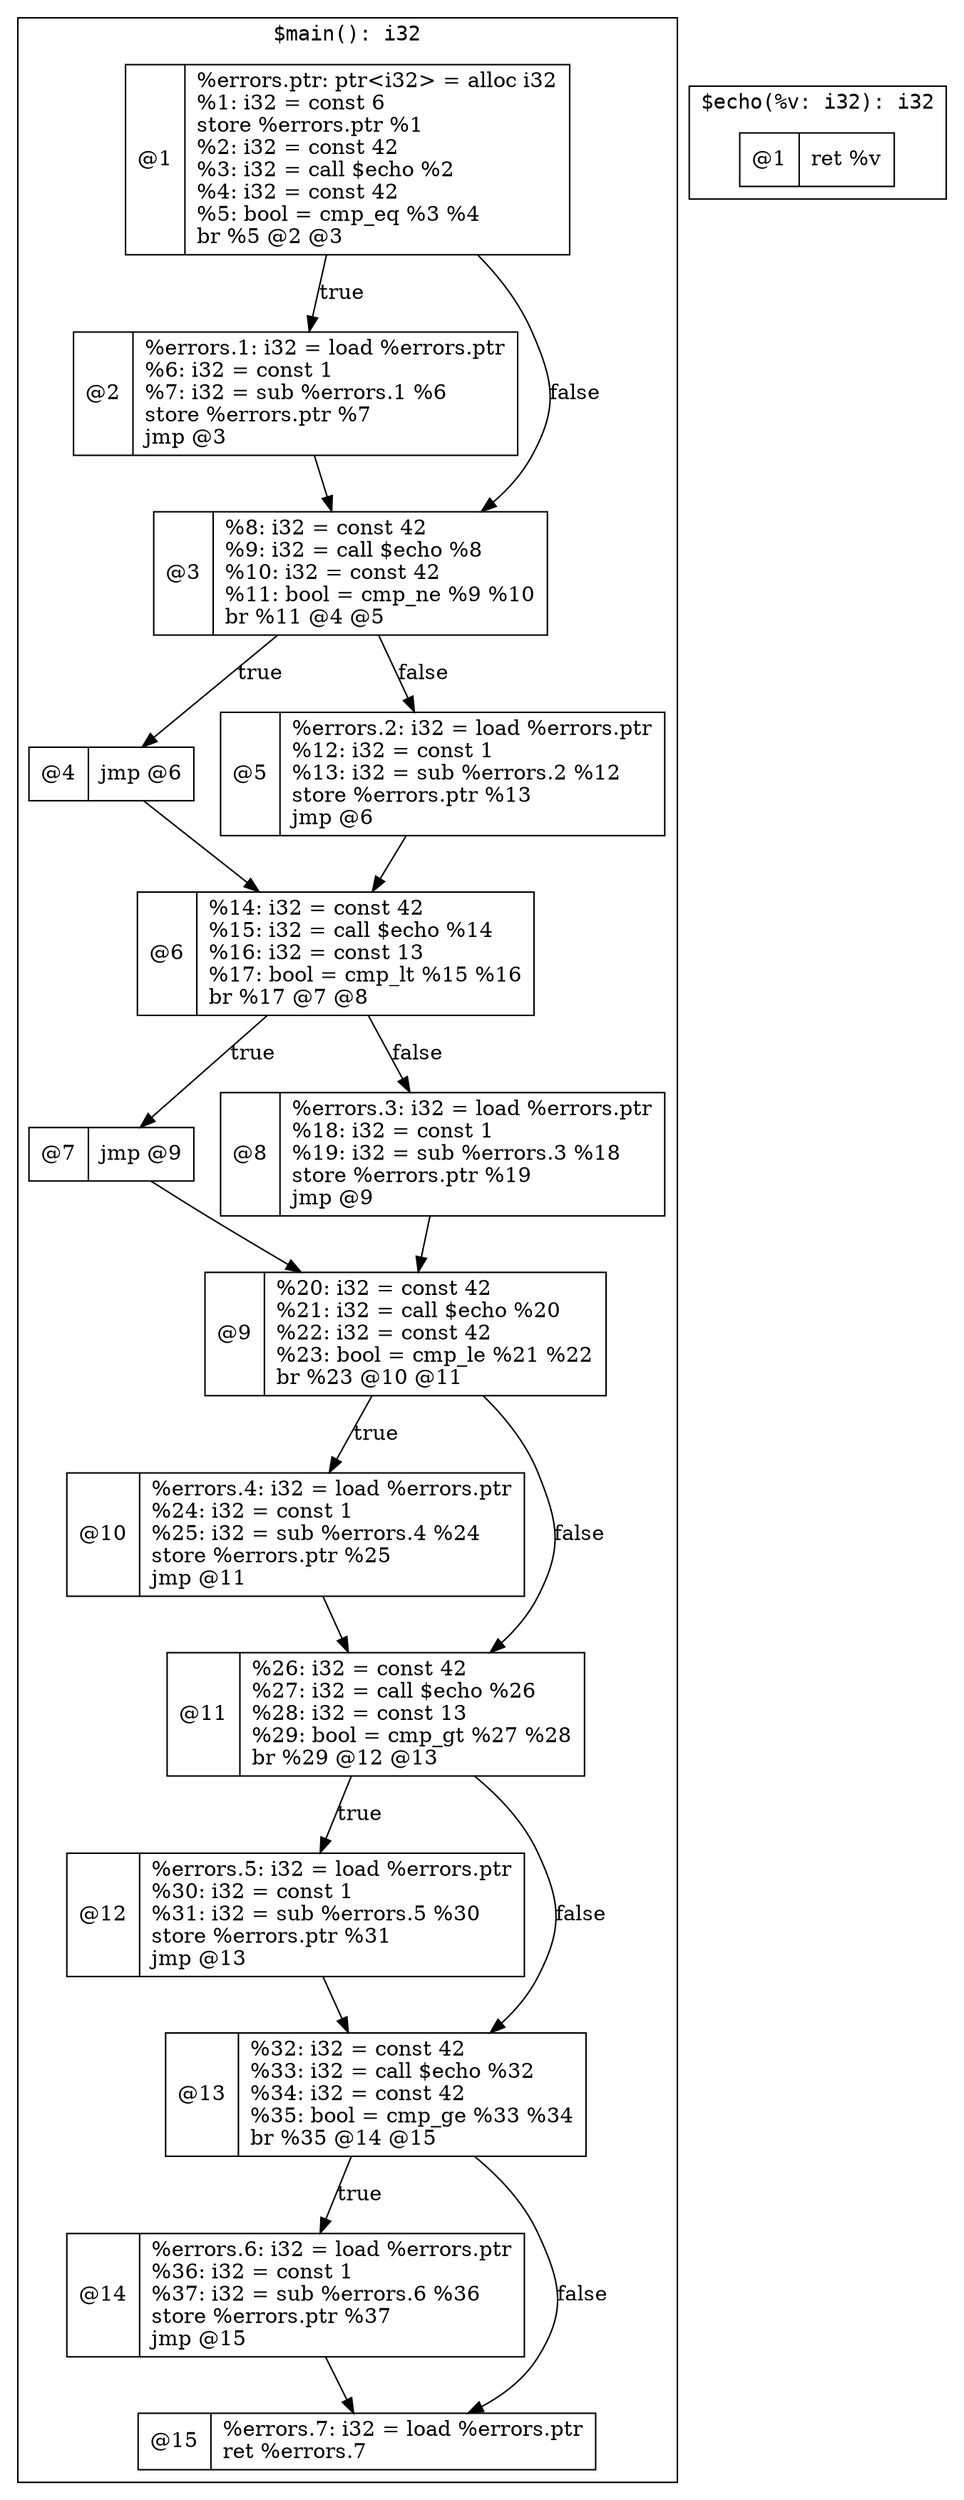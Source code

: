 digraph {
   fontname=monospace
   node [shape=record]

   subgraph cluster_0 {
      label="$main(): i32"

      "$main@1" [label="@1|%errors.ptr: ptr&lt;i32&gt; = alloc i32\l%1: i32 = const 6\lstore %errors.ptr %1\l%2: i32 = const 42\l%3: i32 = call $echo %2\l%4: i32 = const 42\l%5: bool = cmp_eq %3 %4\lbr %5 @2 @3\l"]
      "$main@1" -> "$main@2" [label="true"]
      "$main@1" -> "$main@3" [label="false"]

      "$main@2" [label="@2|%errors.1: i32 = load %errors.ptr\l%6: i32 = const 1\l%7: i32 = sub %errors.1 %6\lstore %errors.ptr %7\ljmp @3\l"]
      "$main@2" -> "$main@3"

      "$main@3" [label="@3|%8: i32 = const 42\l%9: i32 = call $echo %8\l%10: i32 = const 42\l%11: bool = cmp_ne %9 %10\lbr %11 @4 @5\l"]
      "$main@3" -> "$main@4" [label="true"]
      "$main@3" -> "$main@5" [label="false"]

      "$main@4" [label="@4|jmp @6\l"]
      "$main@4" -> "$main@6"

      "$main@5" [label="@5|%errors.2: i32 = load %errors.ptr\l%12: i32 = const 1\l%13: i32 = sub %errors.2 %12\lstore %errors.ptr %13\ljmp @6\l"]
      "$main@5" -> "$main@6"

      "$main@6" [label="@6|%14: i32 = const 42\l%15: i32 = call $echo %14\l%16: i32 = const 13\l%17: bool = cmp_lt %15 %16\lbr %17 @7 @8\l"]
      "$main@6" -> "$main@7" [label="true"]
      "$main@6" -> "$main@8" [label="false"]

      "$main@7" [label="@7|jmp @9\l"]
      "$main@7" -> "$main@9"

      "$main@8" [label="@8|%errors.3: i32 = load %errors.ptr\l%18: i32 = const 1\l%19: i32 = sub %errors.3 %18\lstore %errors.ptr %19\ljmp @9\l"]
      "$main@8" -> "$main@9"

      "$main@9" [label="@9|%20: i32 = const 42\l%21: i32 = call $echo %20\l%22: i32 = const 42\l%23: bool = cmp_le %21 %22\lbr %23 @10 @11\l"]
      "$main@9" -> "$main@10" [label="true"]
      "$main@9" -> "$main@11" [label="false"]

      "$main@10" [label="@10|%errors.4: i32 = load %errors.ptr\l%24: i32 = const 1\l%25: i32 = sub %errors.4 %24\lstore %errors.ptr %25\ljmp @11\l"]
      "$main@10" -> "$main@11"

      "$main@11" [label="@11|%26: i32 = const 42\l%27: i32 = call $echo %26\l%28: i32 = const 13\l%29: bool = cmp_gt %27 %28\lbr %29 @12 @13\l"]
      "$main@11" -> "$main@12" [label="true"]
      "$main@11" -> "$main@13" [label="false"]

      "$main@12" [label="@12|%errors.5: i32 = load %errors.ptr\l%30: i32 = const 1\l%31: i32 = sub %errors.5 %30\lstore %errors.ptr %31\ljmp @13\l"]
      "$main@12" -> "$main@13"

      "$main@13" [label="@13|%32: i32 = const 42\l%33: i32 = call $echo %32\l%34: i32 = const 42\l%35: bool = cmp_ge %33 %34\lbr %35 @14 @15\l"]
      "$main@13" -> "$main@14" [label="true"]
      "$main@13" -> "$main@15" [label="false"]

      "$main@14" [label="@14|%errors.6: i32 = load %errors.ptr\l%36: i32 = const 1\l%37: i32 = sub %errors.6 %36\lstore %errors.ptr %37\ljmp @15\l"]
      "$main@14" -> "$main@15"

      "$main@15" [label="@15|%errors.7: i32 = load %errors.ptr\lret %errors.7\l"]
   }

   subgraph cluster_1 {
      label="$echo(%v: i32): i32"

      "$echo@1" [label="@1|ret %v\l"]
   }
}
